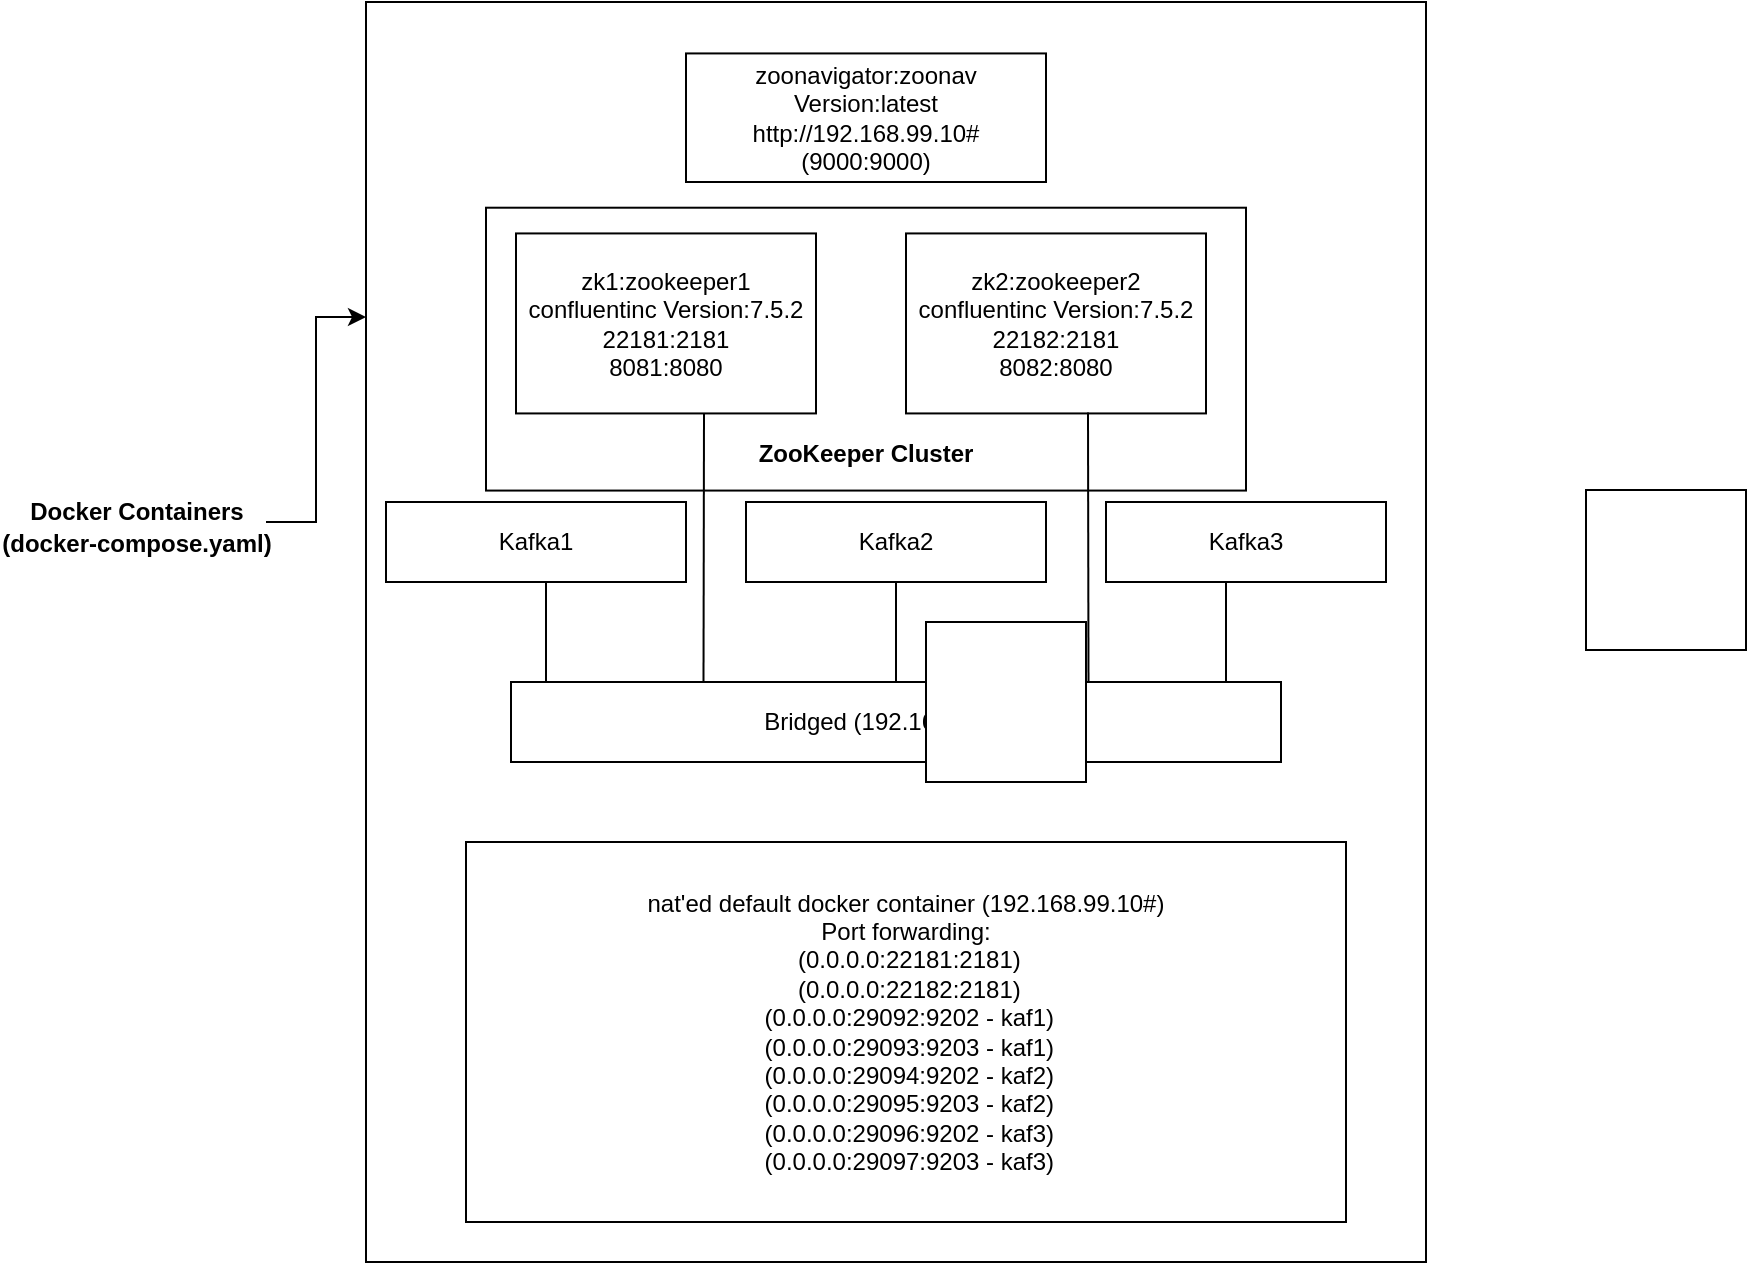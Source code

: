 <mxfile version="22.1.16" type="google" pages="2">
  <diagram name="Page-1" id="6tKYj15fQL-WdANzBw2b">
    <mxGraphModel grid="1" page="1" gridSize="10" guides="1" tooltips="1" connect="1" arrows="1" fold="1" pageScale="1" pageWidth="850" pageHeight="1100" math="0" shadow="0">
      <root>
        <mxCell id="0" />
        <mxCell id="1" parent="0" />
        <mxCell id="RZjkZbT44z3Yr3o7-SgY-6" value="" style="group" connectable="0" vertex="1" parent="1">
          <mxGeometry x="200" width="530" height="630" as="geometry" />
        </mxCell>
        <mxCell id="RZjkZbT44z3Yr3o7-SgY-5" value="&lt;p style=&quot;line-height: 190%;&quot;&gt;&lt;/p&gt;&lt;h3 style=&quot;line-height: 60%;&quot;&gt;&lt;font style=&quot;font-size: 12px;&quot;&gt;ZooKeeper Cluster&lt;/font&gt;&lt;/h3&gt;&lt;div style=&quot;text-align: justify;&quot;&gt;&lt;/div&gt;&lt;p&gt;&lt;/p&gt;" style="rounded=0;whiteSpace=wrap;html=1;fillColor=none;verticalAlign=bottom;spacing=0;" vertex="1" parent="RZjkZbT44z3Yr3o7-SgY-6">
          <mxGeometry x="60" y="102.857" width="380" height="141.429" as="geometry" />
        </mxCell>
        <mxCell id="RZjkZbT44z3Yr3o7-SgY-7" value="" style="group" connectable="0" vertex="1" parent="RZjkZbT44z3Yr3o7-SgY-6">
          <mxGeometry width="530" height="630" as="geometry" />
        </mxCell>
        <mxCell id="4KKmeeYYDXLmDTA8UojI-2" value="" style="rounded=0;whiteSpace=wrap;html=1;shadow=0;fillColor=none;" vertex="1" parent="RZjkZbT44z3Yr3o7-SgY-7">
          <mxGeometry width="530" height="630" as="geometry" />
        </mxCell>
        <UserObject label="zk2:zookeeper2&lt;br&gt;confluentinc Version:7.5.2&lt;br&gt;22182:2181&lt;br&gt;8082:8080" treeRoot="1" id="RZjkZbT44z3Yr3o7-SgY-3">
          <mxCell style="whiteSpace=wrap;html=1;align=center;treeFolding=1;treeMoving=1;newEdgeStyle={&quot;edgeStyle&quot;:&quot;elbowEdgeStyle&quot;,&quot;startArrow&quot;:&quot;none&quot;,&quot;endArrow&quot;:&quot;none&quot;};" vertex="1" parent="RZjkZbT44z3Yr3o7-SgY-7">
            <mxGeometry x="270" y="115.714" width="150" height="90" as="geometry" />
          </mxCell>
        </UserObject>
        <UserObject label="zk1:zookeeper1&lt;br&gt;confluentinc Version:7.5.2&lt;br&gt;22181:2181&lt;br&gt;8081:8080" treeRoot="1" id="RZjkZbT44z3Yr3o7-SgY-1">
          <mxCell style="whiteSpace=wrap;html=1;align=center;treeFolding=1;treeMoving=1;newEdgeStyle={&quot;edgeStyle&quot;:&quot;elbowEdgeStyle&quot;,&quot;startArrow&quot;:&quot;none&quot;,&quot;endArrow&quot;:&quot;none&quot;};" vertex="1" parent="RZjkZbT44z3Yr3o7-SgY-7">
            <mxGeometry x="75" y="115.714" width="150" height="90" as="geometry" />
          </mxCell>
        </UserObject>
        <UserObject label="zoonavigator:zoonav&lt;br&gt;Version:latest&lt;br&gt;http://192.168.99.10#(9000:9000)" treeRoot="1" id="RZjkZbT44z3Yr3o7-SgY-4">
          <mxCell style="whiteSpace=wrap;html=1;align=center;treeFolding=1;treeMoving=1;newEdgeStyle={&quot;edgeStyle&quot;:&quot;elbowEdgeStyle&quot;,&quot;startArrow&quot;:&quot;none&quot;,&quot;endArrow&quot;:&quot;none&quot;};" vertex="1" parent="RZjkZbT44z3Yr3o7-SgY-7">
            <mxGeometry x="160" y="25.714" width="180" height="64.286" as="geometry" />
          </mxCell>
        </UserObject>
        <mxCell id="4KKmeeYYDXLmDTA8UojI-30" style="edgeStyle=elbowEdgeStyle;rounded=0;orthogonalLoop=1;jettySize=auto;html=1;startArrow=none;endArrow=none;" edge="1" parent="1" source="4KKmeeYYDXLmDTA8UojI-4" target="4KKmeeYYDXLmDTA8UojI-21">
          <mxGeometry relative="1" as="geometry">
            <Array as="points">
              <mxPoint x="290" y="315" />
            </Array>
          </mxGeometry>
        </mxCell>
        <UserObject label="Kafka1" treeRoot="1" id="4KKmeeYYDXLmDTA8UojI-4">
          <mxCell style="whiteSpace=wrap;html=1;align=center;treeFolding=1;treeMoving=1;newEdgeStyle={&quot;edgeStyle&quot;:&quot;elbowEdgeStyle&quot;,&quot;startArrow&quot;:&quot;none&quot;,&quot;endArrow&quot;:&quot;none&quot;};" vertex="1" parent="1">
            <mxGeometry x="210" y="250" width="150" height="40" as="geometry" />
          </mxCell>
        </UserObject>
        <mxCell id="4KKmeeYYDXLmDTA8UojI-28" style="edgeStyle=elbowEdgeStyle;rounded=0;orthogonalLoop=1;jettySize=auto;html=1;startArrow=none;endArrow=none;entryX=0.5;entryY=0;entryDx=0;entryDy=0;" edge="1" parent="1" source="4KKmeeYYDXLmDTA8UojI-5" target="4KKmeeYYDXLmDTA8UojI-21">
          <mxGeometry relative="1" as="geometry" />
        </mxCell>
        <UserObject label="Kafka2" treeRoot="1" id="4KKmeeYYDXLmDTA8UojI-5">
          <mxCell style="whiteSpace=wrap;html=1;align=center;treeFolding=1;treeMoving=1;newEdgeStyle={&quot;edgeStyle&quot;:&quot;elbowEdgeStyle&quot;,&quot;startArrow&quot;:&quot;none&quot;,&quot;endArrow&quot;:&quot;none&quot;};" vertex="1" parent="1">
            <mxGeometry x="390" y="250" width="150" height="40" as="geometry" />
          </mxCell>
        </UserObject>
        <mxCell id="4KKmeeYYDXLmDTA8UojI-29" style="edgeStyle=elbowEdgeStyle;rounded=0;orthogonalLoop=1;jettySize=auto;html=1;startArrow=none;endArrow=none;" edge="1" parent="1" source="4KKmeeYYDXLmDTA8UojI-6" target="4KKmeeYYDXLmDTA8UojI-21">
          <mxGeometry relative="1" as="geometry">
            <Array as="points">
              <mxPoint x="630" y="310" />
            </Array>
          </mxGeometry>
        </mxCell>
        <UserObject label="Kafka3" treeRoot="1" id="4KKmeeYYDXLmDTA8UojI-6">
          <mxCell style="whiteSpace=wrap;html=1;align=center;treeFolding=1;treeMoving=1;newEdgeStyle={&quot;edgeStyle&quot;:&quot;elbowEdgeStyle&quot;,&quot;startArrow&quot;:&quot;none&quot;,&quot;endArrow&quot;:&quot;none&quot;};" vertex="1" parent="1">
            <mxGeometry x="570" y="250" width="140" height="40" as="geometry" />
          </mxCell>
        </UserObject>
        <mxCell id="RZjkZbT44z3Yr3o7-SgY-9" style="edgeStyle=elbowEdgeStyle;rounded=0;orthogonalLoop=1;jettySize=auto;html=1;startArrow=none;endArrow=none;exitX=0.25;exitY=0;exitDx=0;exitDy=0;" edge="1" parent="1" source="4KKmeeYYDXLmDTA8UojI-21" target="RZjkZbT44z3Yr3o7-SgY-1">
          <mxGeometry relative="1" as="geometry" />
        </mxCell>
        <UserObject label="Bridged (192.168.1.0/28)" treeRoot="1" id="4KKmeeYYDXLmDTA8UojI-21">
          <mxCell style="whiteSpace=wrap;html=1;align=center;treeFolding=1;treeMoving=1;newEdgeStyle={&quot;edgeStyle&quot;:&quot;elbowEdgeStyle&quot;,&quot;startArrow&quot;:&quot;none&quot;,&quot;endArrow&quot;:&quot;none&quot;};" vertex="1" parent="1">
            <mxGeometry x="272.5" y="340" width="385" height="40" as="geometry" />
          </mxCell>
        </UserObject>
        <UserObject label="nat&#39;ed default docker container (192.168.99.10#)&lt;br&gt;Port forwarding:&lt;br&gt;&amp;nbsp;(0.0.0.0:22181:2181)&lt;br&gt;&amp;nbsp;(0.0.0.0:22182:2181)&lt;br&gt;&amp;nbsp;(0.0.0.0:29092:9202 - kaf1)&lt;br&gt;&amp;nbsp;(0.0.0.0:29093:9203 - kaf1)&lt;br&gt;&amp;nbsp;(0.0.0.0:29094:9202 - kaf2)&lt;br&gt;&amp;nbsp;(0.0.0.0:29095:9203 - kaf2)&lt;br&gt;&amp;nbsp;(0.0.0.0:29096:9202 - kaf3)&lt;br&gt;&amp;nbsp;(0.0.0.0:29097:9203 - kaf3)" treeRoot="1" id="4KKmeeYYDXLmDTA8UojI-22">
          <mxCell style="whiteSpace=wrap;html=1;align=center;treeFolding=1;treeMoving=1;newEdgeStyle={&quot;edgeStyle&quot;:&quot;elbowEdgeStyle&quot;,&quot;startArrow&quot;:&quot;none&quot;,&quot;endArrow&quot;:&quot;none&quot;};" vertex="1" parent="1">
            <mxGeometry x="250" y="420" width="440" height="190" as="geometry" />
          </mxCell>
        </UserObject>
        <mxCell id="4KKmeeYYDXLmDTA8UojI-24" style="edgeStyle=orthogonalEdgeStyle;rounded=0;orthogonalLoop=1;jettySize=auto;html=1;entryX=0;entryY=0.25;entryDx=0;entryDy=0;" edge="1" parent="1" source="4KKmeeYYDXLmDTA8UojI-23" target="4KKmeeYYDXLmDTA8UojI-2">
          <mxGeometry relative="1" as="geometry" />
        </mxCell>
        <mxCell id="4KKmeeYYDXLmDTA8UojI-23" value="&lt;p style=&quot;line-height: 50%;&quot;&gt;&lt;font style=&quot;font-size: 12px;&quot;&gt;Docker Containers&lt;br&gt;(docker-compose.yaml)&lt;br&gt;&lt;/font&gt;&lt;/p&gt;" style="text;strokeColor=none;fillColor=none;html=1;fontSize=24;fontStyle=1;verticalAlign=middle;align=center;" vertex="1" parent="1">
          <mxGeometry x="20" y="240" width="130" height="40" as="geometry" />
        </mxCell>
        <mxCell id="RZjkZbT44z3Yr3o7-SgY-11" style="edgeStyle=elbowEdgeStyle;rounded=0;orthogonalLoop=1;jettySize=auto;html=1;startArrow=none;endArrow=none;exitX=0.75;exitY=0;exitDx=0;exitDy=0;entryX=0.603;entryY=0.995;entryDx=0;entryDy=0;entryPerimeter=0;" edge="1" parent="1" source="4KKmeeYYDXLmDTA8UojI-21" target="RZjkZbT44z3Yr3o7-SgY-3">
          <mxGeometry relative="1" as="geometry">
            <mxPoint x="560" y="220" as="targetPoint" />
          </mxGeometry>
        </mxCell>
        <mxCell id="F7g46C8lpY9NK3FwYShN-1" value="" style="whiteSpace=wrap;html=1;aspect=fixed;" vertex="1" parent="1">
          <mxGeometry x="480" y="310" width="80" height="80" as="geometry" />
        </mxCell>
        <mxCell id="F7g46C8lpY9NK3FwYShN-2" value="" style="whiteSpace=wrap;html=1;aspect=fixed;" vertex="1" parent="1">
          <mxGeometry x="810" y="244" width="80" height="80" as="geometry" />
        </mxCell>
      </root>
    </mxGraphModel>
  </diagram>
  <diagram id="TjX8Dufsh6M4SfO8pbeA" name="Page-2">
    <mxGraphModel grid="1" page="1" gridSize="10" guides="1" tooltips="1" connect="1" arrows="1" fold="1" pageScale="1" pageWidth="850" pageHeight="1100" math="0" shadow="0">
      <root>
        <mxCell id="0" />
        <mxCell id="1" parent="0" />
        <mxCell id="jQN7IbMDCtW8k7KpFkmb-8" style="edgeStyle=orthogonalEdgeStyle;rounded=0;orthogonalLoop=1;jettySize=auto;html=1;entryX=0;entryY=0.5;entryDx=0;entryDy=0;" edge="1" parent="1" source="jQN7IbMDCtW8k7KpFkmb-4" target="52nfHYfoAG056sIJ6zT6-2">
          <mxGeometry relative="1" as="geometry" />
        </mxCell>
        <mxCell id="jQN7IbMDCtW8k7KpFkmb-4" value="" style="whiteSpace=wrap;html=1;aspect=fixed;" vertex="1" parent="1">
          <mxGeometry x="20" y="210" width="80" height="80" as="geometry" />
        </mxCell>
        <mxCell id="jQN7IbMDCtW8k7KpFkmb-5" value="Spring Boot, SpringWeb, Security, Spring DataJPA Postgres,&lt;br&gt;spring Kafka" style="whiteSpace=wrap;html=1;aspect=fixed;" vertex="1" parent="1">
          <mxGeometry x="500" y="50" width="150" height="150" as="geometry" />
        </mxCell>
        <mxCell id="jQN7IbMDCtW8k7KpFkmb-7" value="Crowdstrike, palo alto fw&lt;br&gt;VMX Router" style="text;html=1;strokeColor=none;fillColor=none;align=center;verticalAlign=middle;whiteSpace=wrap;rounded=0;" vertex="1" parent="1">
          <mxGeometry x="30" y="230" width="60" height="30" as="geometry" />
        </mxCell>
        <mxCell id="jQN7IbMDCtW8k7KpFkmb-9" value="postgres" style="shape=cylinder3;whiteSpace=wrap;html=1;boundedLbl=1;backgroundOutline=1;size=15;" vertex="1" parent="1">
          <mxGeometry x="545" y="380" width="60" height="80" as="geometry" />
        </mxCell>
        <mxCell id="jQN7IbMDCtW8k7KpFkmb-12" value="&lt;div style=&quot;text-align: left;&quot;&gt;&lt;u style=&quot;background-color: initial;&quot;&gt;Interested&amp;nbsp; topic criteria&lt;/u&gt;&lt;/div&gt;&lt;div style=&quot;text-align: left;&quot;&gt;&lt;span style=&quot;font-size: 12px;&quot;&gt;1) Customer FNN&lt;/span&gt;&lt;/div&gt;&lt;div style=&quot;text-align: left;&quot;&gt;&lt;span style=&quot;font-size: 12px;&quot;&gt;2) Crowstrike vulerabilites&lt;/span&gt;&lt;/div&gt;&lt;div style=&quot;text-align: left;&quot;&gt;&lt;span style=&quot;font-size: 12px;&quot;&gt;3) Blocked Sites accessed&lt;/span&gt;&lt;/div&gt;&lt;div style=&quot;text-align: left;&quot;&gt;&lt;span style=&quot;font-size: 12px;&quot;&gt;4) Customer SRC IP&lt;/span&gt;&lt;/div&gt;&lt;div style=&quot;text-align: left;&quot;&gt;5) Customer email address&lt;/div&gt;&lt;div style=&quot;text-align: left;&quot;&gt;&lt;br&gt;&lt;/div&gt;&lt;div style=&quot;text-align: left;&quot;&gt;&lt;br&gt;&lt;/div&gt;&lt;div style=&quot;text-align: left;&quot;&gt;&lt;br&gt;&lt;/div&gt;&lt;div style=&quot;text-align: left;&quot;&gt;Entity Record&lt;/div&gt;&lt;div style=&quot;text-align: left;&quot;&gt;&lt;br&gt;&lt;/div&gt;" style="whiteSpace=wrap;html=1;aspect=fixed;" vertex="1" parent="1">
          <mxGeometry x="620" y="400" width="160" height="160" as="geometry" />
        </mxCell>
        <mxCell id="jQN7IbMDCtW8k7KpFkmb-14" value="Notification Service(SMTP)" style="rounded=0;whiteSpace=wrap;html=1;" vertex="1" parent="1">
          <mxGeometry x="500" y="50" width="150" height="40" as="geometry" />
        </mxCell>
        <mxCell id="52nfHYfoAG056sIJ6zT6-2" value="Kafka" style="rounded=0;whiteSpace=wrap;html=1;" vertex="1" parent="1">
          <mxGeometry x="220" y="230" width="120" height="40" as="geometry" />
        </mxCell>
        <mxCell id="52nfHYfoAG056sIJ6zT6-3" value="" style="endArrow=classic;html=1;rounded=0;exitX=0;exitY=0.5;exitDx=0;exitDy=0;entryX=1;entryY=0.5;entryDx=0;entryDy=0;" edge="1" parent="1" source="jQN7IbMDCtW8k7KpFkmb-5" target="52nfHYfoAG056sIJ6zT6-2">
          <mxGeometry width="50" height="50" relative="1" as="geometry">
            <mxPoint x="450" y="130" as="sourcePoint" />
            <mxPoint x="400" y="180" as="targetPoint" />
          </mxGeometry>
        </mxCell>
        <mxCell id="52nfHYfoAG056sIJ6zT6-4" value="" style="endArrow=classic;html=1;rounded=0;entryX=1;entryY=0.5;entryDx=0;entryDy=0;exitX=0;exitY=0.5;exitDx=0;exitDy=0;" edge="1" parent="1" target="52nfHYfoAG056sIJ6zT6-2">
          <mxGeometry width="50" height="50" relative="1" as="geometry">
            <mxPoint x="500" y="280" as="sourcePoint" />
            <mxPoint x="350" y="260" as="targetPoint" />
          </mxGeometry>
        </mxCell>
        <mxCell id="52nfHYfoAG056sIJ6zT6-10" style="edgeStyle=orthogonalEdgeStyle;rounded=0;orthogonalLoop=1;jettySize=auto;html=1;exitX=0.5;exitY=1;exitDx=0;exitDy=0;" edge="1" parent="1" source="52nfHYfoAG056sIJ6zT6-6" target="jQN7IbMDCtW8k7KpFkmb-9">
          <mxGeometry relative="1" as="geometry" />
        </mxCell>
        <mxCell id="52nfHYfoAG056sIJ6zT6-6" value="Spring Boot, SpringWeb, Security, Spring DataJPA Postgres,&lt;br&gt;spring Kafka" style="whiteSpace=wrap;html=1;aspect=fixed;" vertex="1" parent="1">
          <mxGeometry x="500" y="210" width="150" height="150" as="geometry" />
        </mxCell>
        <mxCell id="52nfHYfoAG056sIJ6zT6-7" value="Notification Service(SMTP)" style="rounded=0;whiteSpace=wrap;html=1;" vertex="1" parent="1">
          <mxGeometry x="500" y="210" width="150" height="40" as="geometry" />
        </mxCell>
        <mxCell id="52nfHYfoAG056sIJ6zT6-8" value="&lt;div style=&quot;text-align: left;&quot;&gt;&lt;u style=&quot;background-color: initial;&quot;&gt;Consumed topics&lt;/u&gt;&lt;/div&gt;&lt;div style=&quot;text-align: left;&quot;&gt;&lt;br&gt;&lt;/div&gt;" style="whiteSpace=wrap;html=1;aspect=fixed;" vertex="1" parent="1">
          <mxGeometry x="540" y="480" width="70" height="70" as="geometry" />
        </mxCell>
        <mxCell id="52nfHYfoAG056sIJ6zT6-16" value="" style="group" connectable="0" vertex="1" parent="1">
          <mxGeometry x="650" y="50" width="50" height="150" as="geometry" />
        </mxCell>
        <mxCell id="52nfHYfoAG056sIJ6zT6-11" value="Tomcat1&lt;br&gt;" style="rounded=0;whiteSpace=wrap;html=1;fillColor=none;horizontal=1;verticalAlign=top;" vertex="1" parent="52nfHYfoAG056sIJ6zT6-16">
          <mxGeometry width="50" height="150" as="geometry" />
        </mxCell>
        <mxCell id="52nfHYfoAG056sIJ6zT6-15" value="AngularApp" style="rounded=1;whiteSpace=wrap;html=1;direction=south;horizontal=0;" vertex="1" parent="52nfHYfoAG056sIJ6zT6-16">
          <mxGeometry x="10" y="30" width="30" height="90" as="geometry" />
        </mxCell>
        <mxCell id="52nfHYfoAG056sIJ6zT6-17" value="" style="group" connectable="0" vertex="1" parent="1">
          <mxGeometry x="650" y="210" width="50" height="150" as="geometry" />
        </mxCell>
        <mxCell id="52nfHYfoAG056sIJ6zT6-18" value="TomcatN" style="rounded=0;whiteSpace=wrap;html=1;fillColor=none;horizontal=1;verticalAlign=top;" vertex="1" parent="52nfHYfoAG056sIJ6zT6-17">
          <mxGeometry width="50" height="150" as="geometry" />
        </mxCell>
        <mxCell id="52nfHYfoAG056sIJ6zT6-19" value="AngularApp" style="rounded=1;whiteSpace=wrap;html=1;direction=south;horizontal=0;" vertex="1" parent="52nfHYfoAG056sIJ6zT6-17">
          <mxGeometry x="10" y="30" width="30" height="90" as="geometry" />
        </mxCell>
        <mxCell id="52nfHYfoAG056sIJ6zT6-20" value="Load Balancer" style="rounded=0;whiteSpace=wrap;html=1;horizontal=0;" vertex="1" parent="1">
          <mxGeometry x="710" width="10" height="360" as="geometry" />
        </mxCell>
        <mxCell id="52nfHYfoAG056sIJ6zT6-22" value="Server Platform&lt;br&gt;Core Platform and Services" style="rounded=0;whiteSpace=wrap;html=1;fillColor=none;verticalAlign=top;" vertex="1" parent="1">
          <mxGeometry x="500" width="200" height="200" as="geometry" />
        </mxCell>
        <mxCell id="52nfHYfoAG056sIJ6zT6-23" value="Resource Executive(BE) Drivers" style="whiteSpace=wrap;html=1;aspect=fixed;" vertex="1" parent="1">
          <mxGeometry x="290" width="80" height="80" as="geometry" />
        </mxCell>
      </root>
    </mxGraphModel>
  </diagram>
</mxfile>
